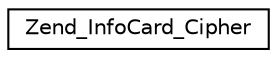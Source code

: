 digraph G
{
  edge [fontname="Helvetica",fontsize="10",labelfontname="Helvetica",labelfontsize="10"];
  node [fontname="Helvetica",fontsize="10",shape=record];
  rankdir="LR";
  Node1 [label="Zend_InfoCard_Cipher",height=0.2,width=0.4,color="black", fillcolor="white", style="filled",URL="$class_zend___info_card___cipher.html"];
}
